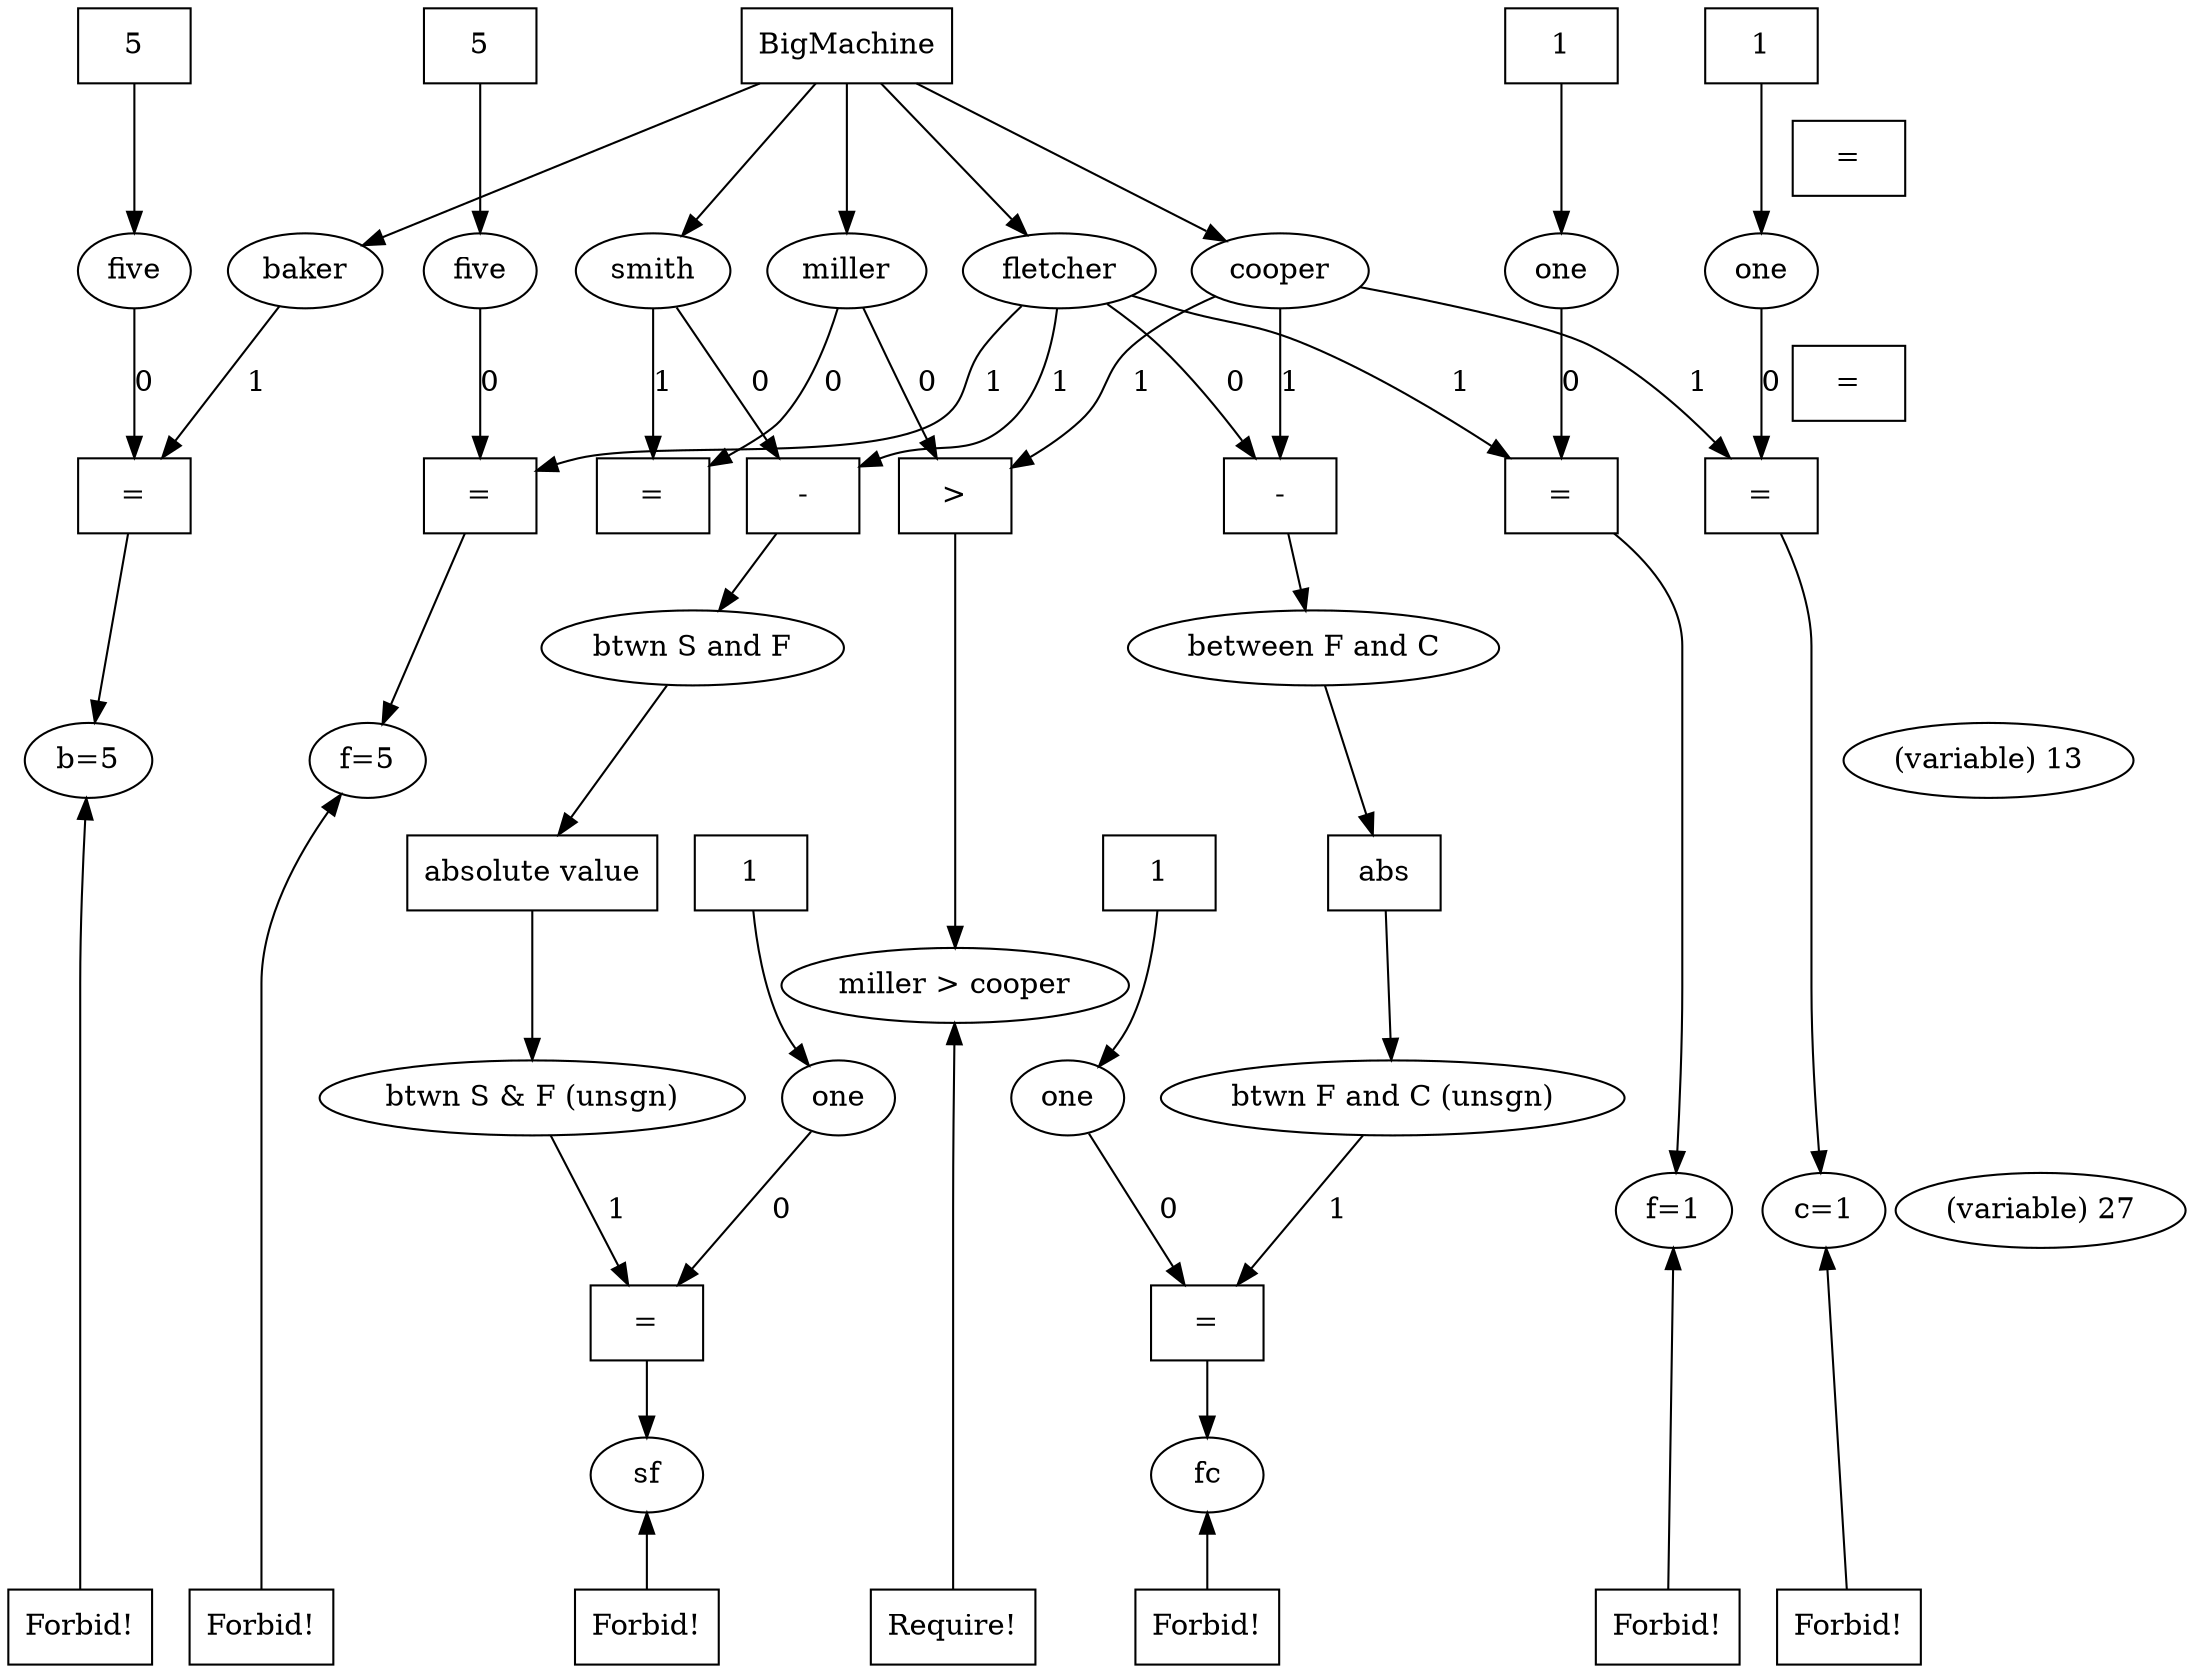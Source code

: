 digraph G {
  ratio=fill;
  "(variable) 11" [label="baker", shape="ellipse", rank="people" ];
  "(propagator) 12" [label="=", shape="box" ];
   { rank=same; "(variable) 13"; "(variable) 238"; "(variable) 241" }; 

  "(propagator) 240" [label="5", shape="box" ];
  "(propagator) 240" -> "(variable) 130" [label="" ];
  "(variable) 130" [label="five", shape="ellipse" ];
  "(propagator) 241" [label="5", shape="box" ];
  "(propagator) 241" -> "(variable) 131" [label="" ];
  "(variable) 131" [label="five", shape="ellipse" ];

  "(variable) 130" -> "(propagator) 12" [label=0 ];
  "(variable) 131" -> "(propagator) 14" [label=0 ];

  "(propagator) 14" [label="=", shape="box" ];
  "(variable) 15" -> "(propagator) 14" [label=1 ];
  "(variable) 15" [label="fletcher", shape="ellipse", rank="people" ];
  "(propagator) 16" [label="-", shape="box" ];
  "(variable) 15" -> "(propagator) 16" [label=0 ];
  "(variable) 17" -> "(propagator) 16" [label=1 ];
  "(variable) 17" [label="cooper", shape="ellipse", rank="people" ];
  "(propagator) 18" [label=">", shape="box" ];
  "(variable) 19" -> "(propagator) 18" [label=0 ];
  "(variable) 19" [label="miller", shape="ellipse", rank="people" ];
  "(propagator) 20" [label="=", shape="box" ];
  "(variable) 19" -> "(propagator) 20" [label=0 ];
  "(variable) 21" -> "(propagator) 20" [label=1 ];
  "(variable) 21" [label="smith", shape="ellipse", rank="people" ];
   { rank=same; "(variable) 11"; "(variable) 15"; "(variable) 17"; "(variable) 19"; "(variable) 21" }; 
  "(propagator) 22" [label="-", shape="box" ];
  "(variable) 21" -> "(propagator) 22" [label=0 ];
  "(variable) 15" -> "(propagator) 22" [label=1 ];
  "(propagator) 22" -> "(variable) 23" [label="" ];
  "(variable) 23" [label="btwn S and F", shape="ellipse" ];
  "(propagator) 24" [label="absolute value", shape="box" ];
  "(variable) 23" -> "(propagator) 24" [label="" ];
  "(propagator) 24" -> "(variable) 25" [label="" ];
  "(variable) 25" [label="btwn S & F (unsgn)", shape="ellipse" ];
  "(propagator) 26" [label="=", shape="box" ];
  "(variable) 207" -> "(propagator) 26" [label=0 ];
   { rank=same; "(variable) 27"; "(variable) 35"; "(variable) 38" }; 

  "(propagator) 400" [label="1", shape="box" ];
  "(propagator) 400" -> "(variable) 207" [label="" ];
  "(variable) 207" [label="one", shape="ellipse" ];
  "(propagator) 401" [label="1", shape="box" ];
  "(propagator) 401" -> "(variable) 208" [label="" ];
  "(variable) 208" [label="one", shape="ellipse" ];
  "(propagator) 402" [label="1", shape="box" ];
  "(propagator) 402" -> "(variable) 209" [label="" ];
  "(variable) 209" [label="one", shape="ellipse" ];
  "(propagator) 403" [label="1", shape="box" ];
  "(propagator) 403" -> "(variable) 210" [label="" ];
  "(variable) 210" [label="one", shape="ellipse" ];

  "(propagator) 28" [label="=", shape="box" ];
  "(variable) 208" -> "(propagator) 28" [label=0 ];
  "(variable) 29" -> "(propagator) 28" [label=1 ];
  "(variable) 29" [label="btwn F and C (unsgn)", shape="ellipse" ];
  "(propagator) 30" [label="abs", shape="box" ];
  "(variable) 31" -> "(propagator) 30" [label="" ];
  "(variable) 31" [label="between F and C", shape="ellipse" ];
  "(propagator) 30" -> "(variable) 29" [label="" ];
  "(propagator) 28" -> "(variable) 32" [label="" ];
  "(variable) 32" [label="fc", shape="ellipse" ];
   { rank=max; "(propagator) 33"; "(propagator) 36"; "(propagator) 39"; "(propagator) 42"; "(propagator) 146"; "(propagator) 239"; "(propagator) 242" };
  "(propagator) 33" [label="Forbid!", shape="box", rank="forbid" ];
  "(propagator) 33" -> "(variable) 32" [label="" ];
  "(propagator) 34" [label="=", shape="box" ];
  "(variable) 209" -> "(propagator) 34" [label=0 ];
  "(variable) 15" -> "(propagator) 34" [label=1 ];
  "(propagator) 34" -> "(variable) 35" [label="" ];
  "(variable) 35" [label="f=1", shape="ellipse" ];
  "(propagator) 36" [label="Forbid!", shape="box", rank="forbid" ];
  "(propagator) 36" -> "(variable) 35" [label="" ];
  "(propagator) 37" [label="=", shape="box" ];
  "(variable) 210" -> "(propagator) 37" [label=0 ];
  "(variable) 17" -> "(propagator) 37" [label=1 ];
  "(propagator) 37" -> "(variable) 38" [label="" ];
  "(variable) 38" [label="c=1", shape="ellipse" ];
  "(propagator) 39" [label="Forbid!", shape="box", rank="forbid" ];
  "(propagator) 39" -> "(variable) 38" [label="" ];
  "(variable) 25" -> "(propagator) 26" [label=1 ];
  "(propagator) 26" -> "(variable) 41" [label="" ];
  "(variable) 41" [label="sf", shape="ellipse" ];
  "(propagator) 42" [label="Forbid!", shape="box", rank="forbid" ];
  "(propagator) 42" -> "(variable) 41" [label="" ];
  "(propagator) 43" [label="=", shape="box" ];

  "(propagator) 57" [label="BigMachine", shape="box" ];
  "(propagator) 57" -> "(variable) 21" [label="" ];
  "(propagator) 57" -> "(variable) 19" [label="" ];
  "(propagator) 57" -> "(variable) 17" [label="" ];
  "(propagator) 57" -> "(variable) 15" [label="" ];
  "(propagator) 57" -> "(variable) 11" [label="" ];


  "(variable) 17" -> "(propagator) 18" [label=1 ];
  "(propagator) 18" -> "(variable) 145" [label="" ];
  "(variable) 145" [label="miller > cooper", shape="ellipse" ];
  "(propagator) 146" [label="Require!", shape="box" ];
  "(propagator) 146" -> "(variable) 145" [label="" ];
  "(propagator) 147" [label="=", shape="box" ];
  "(propagator) 16" -> "(variable) 31" [label="" ];
  "(propagator) 14" -> "(variable) 238" [label="" ];
  "(variable) 238" [label="f=5", shape="ellipse" ];
  "(propagator) 239" [label="Forbid!", shape="box", rank="forbid" ];
  "(propagator) 239" -> "(variable) 238" [label="" ];
  "(variable) 11" -> "(propagator) 12" [label=1 ];
  "(propagator) 12" -> "(variable) 241" [label="" ];
  "(variable) 241" [label="b=5", shape="ellipse" ];
  "(propagator) 242" [label="Forbid!", shape="box", rank="forbid" ];
  "(propagator) 242" -> "(variable) 241" [label="" ];
}
